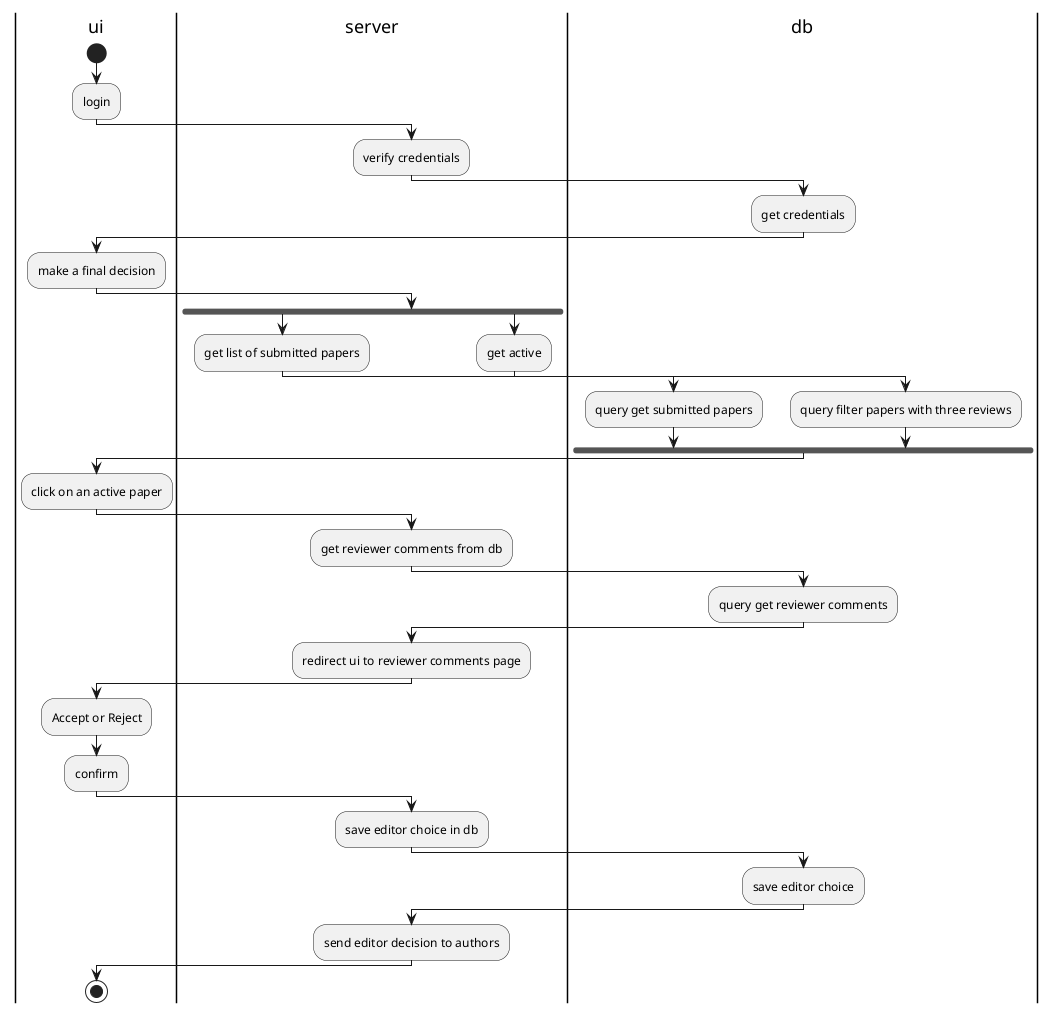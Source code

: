 @startuml
|ui|
start
:login;

|server|
:verify credentials;

|db|
:get credentials;

|ui|
:make a final decision;

|server|
fork
    :get list of submitted papers;
    |db|
    :query get submitted papers;
fork again
     |server|
     :get active;
     |db|
     :query filter papers with three reviews;
end fork

|ui|
:click on an active paper;

|server|
:get reviewer comments from db;

|db|
:query get reviewer comments;

|server|
:redirect ui to reviewer comments page;

|ui|
:Accept or Reject;
:confirm;

|server|
:save editor choice in db;

|db|
:save editor choice;

|server|
:send editor decision to authors;


|ui|
stop

@enduml
